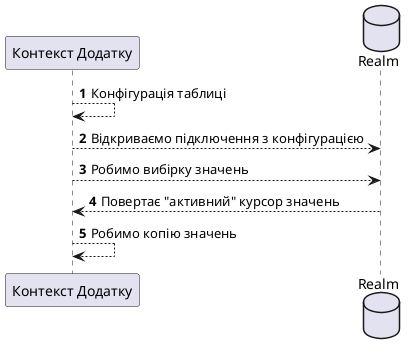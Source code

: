 @startuml
participant "Контекст Додатку" as App
database Realm
autonumber

App --> App : Конфігурація таблиці
App --> Realm : Відкриваємо підключення з конфігурацією
App --> Realm : Робимо вибірку значень
Realm --> App : Повертає "активний" курсор значень
App --> App : Робимо копію значень
@enduml
